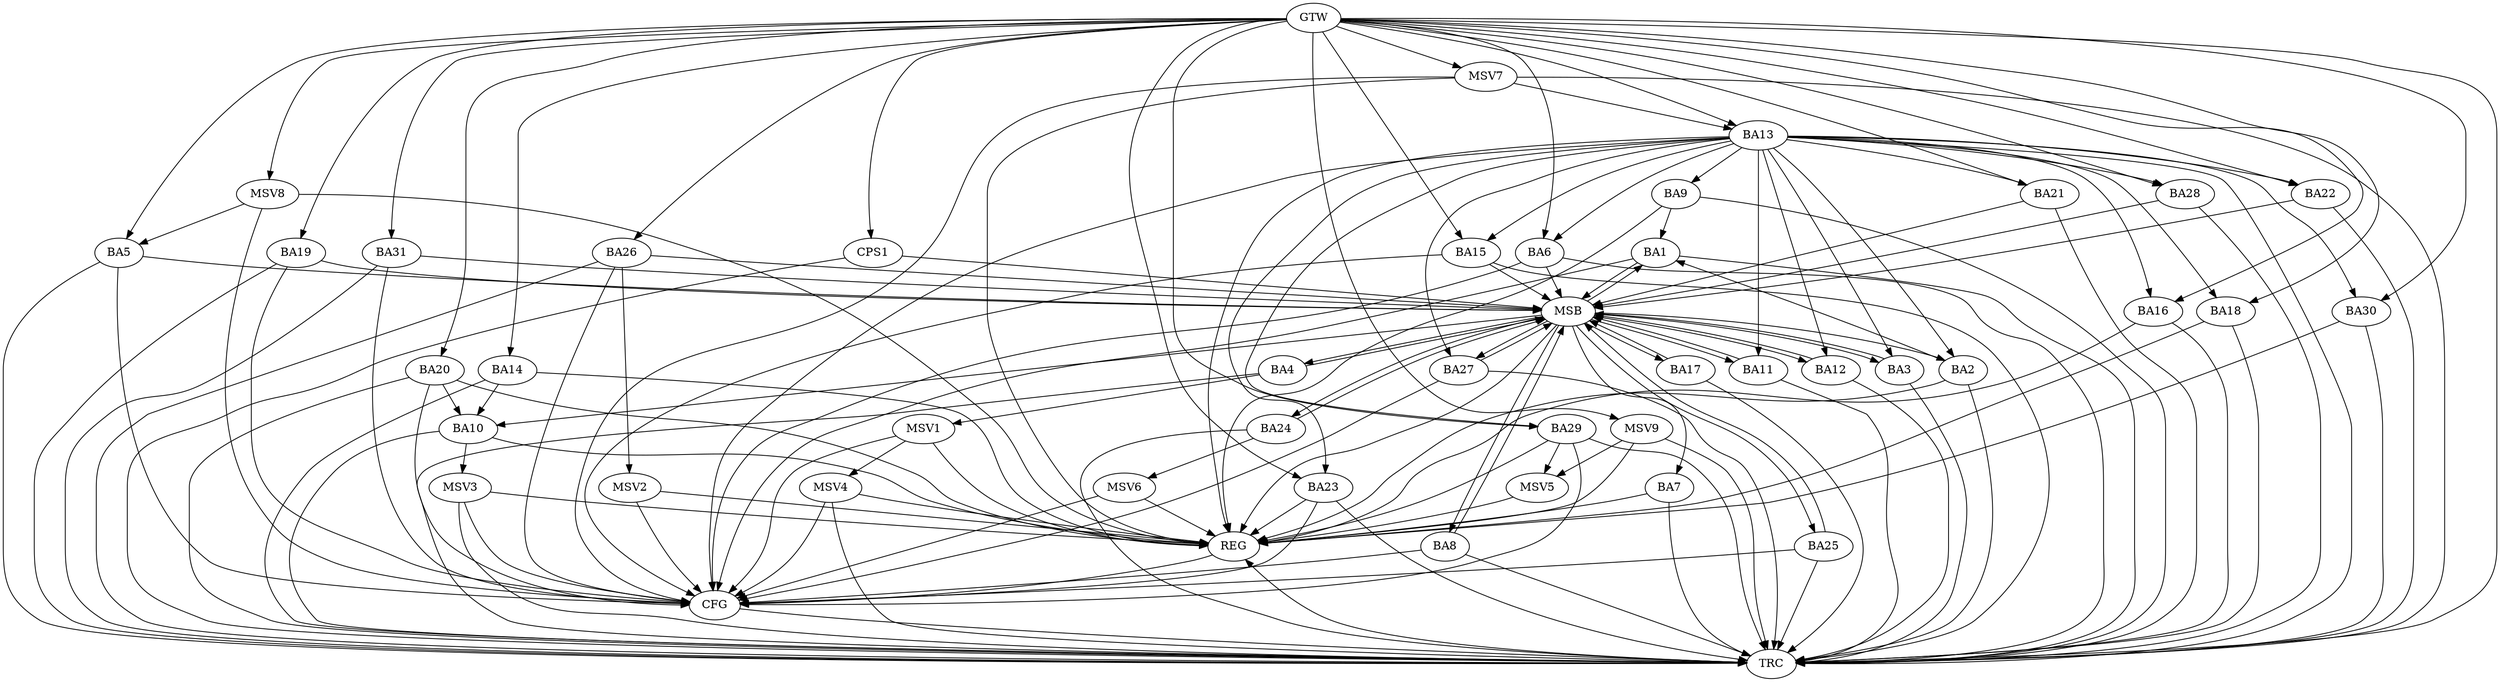 strict digraph G {
  BA1 [ label="BA1" ];
  BA2 [ label="BA2" ];
  BA3 [ label="BA3" ];
  BA4 [ label="BA4" ];
  BA5 [ label="BA5" ];
  BA6 [ label="BA6" ];
  BA7 [ label="BA7" ];
  BA8 [ label="BA8" ];
  BA9 [ label="BA9" ];
  BA10 [ label="BA10" ];
  BA11 [ label="BA11" ];
  BA12 [ label="BA12" ];
  BA13 [ label="BA13" ];
  BA14 [ label="BA14" ];
  BA15 [ label="BA15" ];
  BA16 [ label="BA16" ];
  BA17 [ label="BA17" ];
  BA18 [ label="BA18" ];
  BA19 [ label="BA19" ];
  BA20 [ label="BA20" ];
  BA21 [ label="BA21" ];
  BA22 [ label="BA22" ];
  BA23 [ label="BA23" ];
  BA24 [ label="BA24" ];
  BA25 [ label="BA25" ];
  BA26 [ label="BA26" ];
  BA27 [ label="BA27" ];
  BA28 [ label="BA28" ];
  BA29 [ label="BA29" ];
  BA30 [ label="BA30" ];
  BA31 [ label="BA31" ];
  CPS1 [ label="CPS1" ];
  GTW [ label="GTW" ];
  REG [ label="REG" ];
  MSB [ label="MSB" ];
  CFG [ label="CFG" ];
  TRC [ label="TRC" ];
  MSV1 [ label="MSV1" ];
  MSV2 [ label="MSV2" ];
  MSV3 [ label="MSV3" ];
  MSV4 [ label="MSV4" ];
  MSV5 [ label="MSV5" ];
  MSV6 [ label="MSV6" ];
  MSV7 [ label="MSV7" ];
  MSV8 [ label="MSV8" ];
  MSV9 [ label="MSV9" ];
  BA2 -> BA1;
  BA9 -> BA1;
  BA13 -> BA3;
  BA14 -> BA10;
  BA20 -> BA10;
  GTW -> BA5;
  GTW -> BA6;
  GTW -> BA13;
  GTW -> BA14;
  GTW -> BA15;
  GTW -> BA16;
  GTW -> BA18;
  GTW -> BA19;
  GTW -> BA20;
  GTW -> BA21;
  GTW -> BA22;
  GTW -> BA23;
  GTW -> BA26;
  GTW -> BA28;
  GTW -> BA29;
  GTW -> BA30;
  GTW -> BA31;
  GTW -> CPS1;
  BA2 -> REG;
  BA7 -> REG;
  BA9 -> REG;
  BA10 -> REG;
  BA13 -> REG;
  BA14 -> REG;
  BA16 -> REG;
  BA18 -> REG;
  BA20 -> REG;
  BA23 -> REG;
  BA29 -> REG;
  BA30 -> REG;
  BA1 -> MSB;
  MSB -> BA2;
  MSB -> REG;
  BA3 -> MSB;
  MSB -> BA1;
  BA4 -> MSB;
  BA5 -> MSB;
  BA6 -> MSB;
  MSB -> BA4;
  BA8 -> MSB;
  MSB -> BA3;
  BA11 -> MSB;
  BA12 -> MSB;
  BA15 -> MSB;
  MSB -> BA7;
  BA17 -> MSB;
  BA19 -> MSB;
  MSB -> BA8;
  BA21 -> MSB;
  MSB -> BA17;
  BA22 -> MSB;
  MSB -> BA11;
  BA24 -> MSB;
  BA25 -> MSB;
  BA26 -> MSB;
  BA27 -> MSB;
  BA28 -> MSB;
  BA31 -> MSB;
  MSB -> BA10;
  CPS1 -> MSB;
  MSB -> BA27;
  MSB -> BA24;
  MSB -> BA12;
  MSB -> BA25;
  BA15 -> CFG;
  BA1 -> CFG;
  BA27 -> CFG;
  BA26 -> CFG;
  BA20 -> CFG;
  BA29 -> CFG;
  BA8 -> CFG;
  BA19 -> CFG;
  BA13 -> CFG;
  BA25 -> CFG;
  BA6 -> CFG;
  BA23 -> CFG;
  BA5 -> CFG;
  BA31 -> CFG;
  REG -> CFG;
  BA1 -> TRC;
  BA2 -> TRC;
  BA3 -> TRC;
  BA4 -> TRC;
  BA5 -> TRC;
  BA6 -> TRC;
  BA7 -> TRC;
  BA8 -> TRC;
  BA9 -> TRC;
  BA10 -> TRC;
  BA11 -> TRC;
  BA12 -> TRC;
  BA13 -> TRC;
  BA14 -> TRC;
  BA15 -> TRC;
  BA16 -> TRC;
  BA17 -> TRC;
  BA18 -> TRC;
  BA19 -> TRC;
  BA20 -> TRC;
  BA21 -> TRC;
  BA22 -> TRC;
  BA23 -> TRC;
  BA24 -> TRC;
  BA25 -> TRC;
  BA26 -> TRC;
  BA27 -> TRC;
  BA28 -> TRC;
  BA29 -> TRC;
  BA30 -> TRC;
  BA31 -> TRC;
  CPS1 -> TRC;
  GTW -> TRC;
  CFG -> TRC;
  TRC -> REG;
  BA13 -> BA16;
  BA13 -> BA27;
  BA13 -> BA22;
  BA13 -> BA15;
  BA13 -> BA28;
  BA13 -> BA6;
  BA13 -> BA29;
  BA13 -> BA23;
  BA13 -> BA9;
  BA13 -> BA11;
  BA13 -> BA30;
  BA13 -> BA18;
  BA13 -> BA2;
  BA13 -> BA12;
  BA13 -> BA21;
  BA4 -> MSV1;
  MSV1 -> REG;
  MSV1 -> CFG;
  BA26 -> MSV2;
  MSV2 -> REG;
  MSV2 -> CFG;
  BA10 -> MSV3;
  MSV3 -> REG;
  MSV3 -> TRC;
  MSV3 -> CFG;
  MSV1 -> MSV4;
  MSV4 -> REG;
  MSV4 -> TRC;
  MSV4 -> CFG;
  BA29 -> MSV5;
  MSV5 -> REG;
  BA24 -> MSV6;
  MSV6 -> REG;
  MSV6 -> CFG;
  MSV7 -> BA13;
  GTW -> MSV7;
  MSV7 -> REG;
  MSV7 -> TRC;
  MSV7 -> CFG;
  MSV8 -> BA5;
  GTW -> MSV8;
  MSV8 -> REG;
  MSV8 -> CFG;
  MSV9 -> MSV5;
  GTW -> MSV9;
  MSV9 -> REG;
  MSV9 -> TRC;
}
